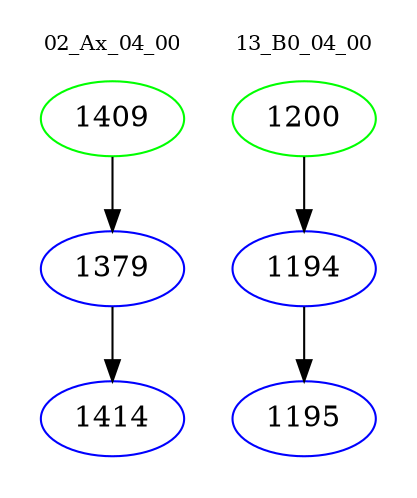 digraph{
subgraph cluster_0 {
color = white
label = "02_Ax_04_00";
fontsize=10;
T0_1409 [label="1409", color="green"]
T0_1409 -> T0_1379 [color="black"]
T0_1379 [label="1379", color="blue"]
T0_1379 -> T0_1414 [color="black"]
T0_1414 [label="1414", color="blue"]
}
subgraph cluster_1 {
color = white
label = "13_B0_04_00";
fontsize=10;
T1_1200 [label="1200", color="green"]
T1_1200 -> T1_1194 [color="black"]
T1_1194 [label="1194", color="blue"]
T1_1194 -> T1_1195 [color="black"]
T1_1195 [label="1195", color="blue"]
}
}
